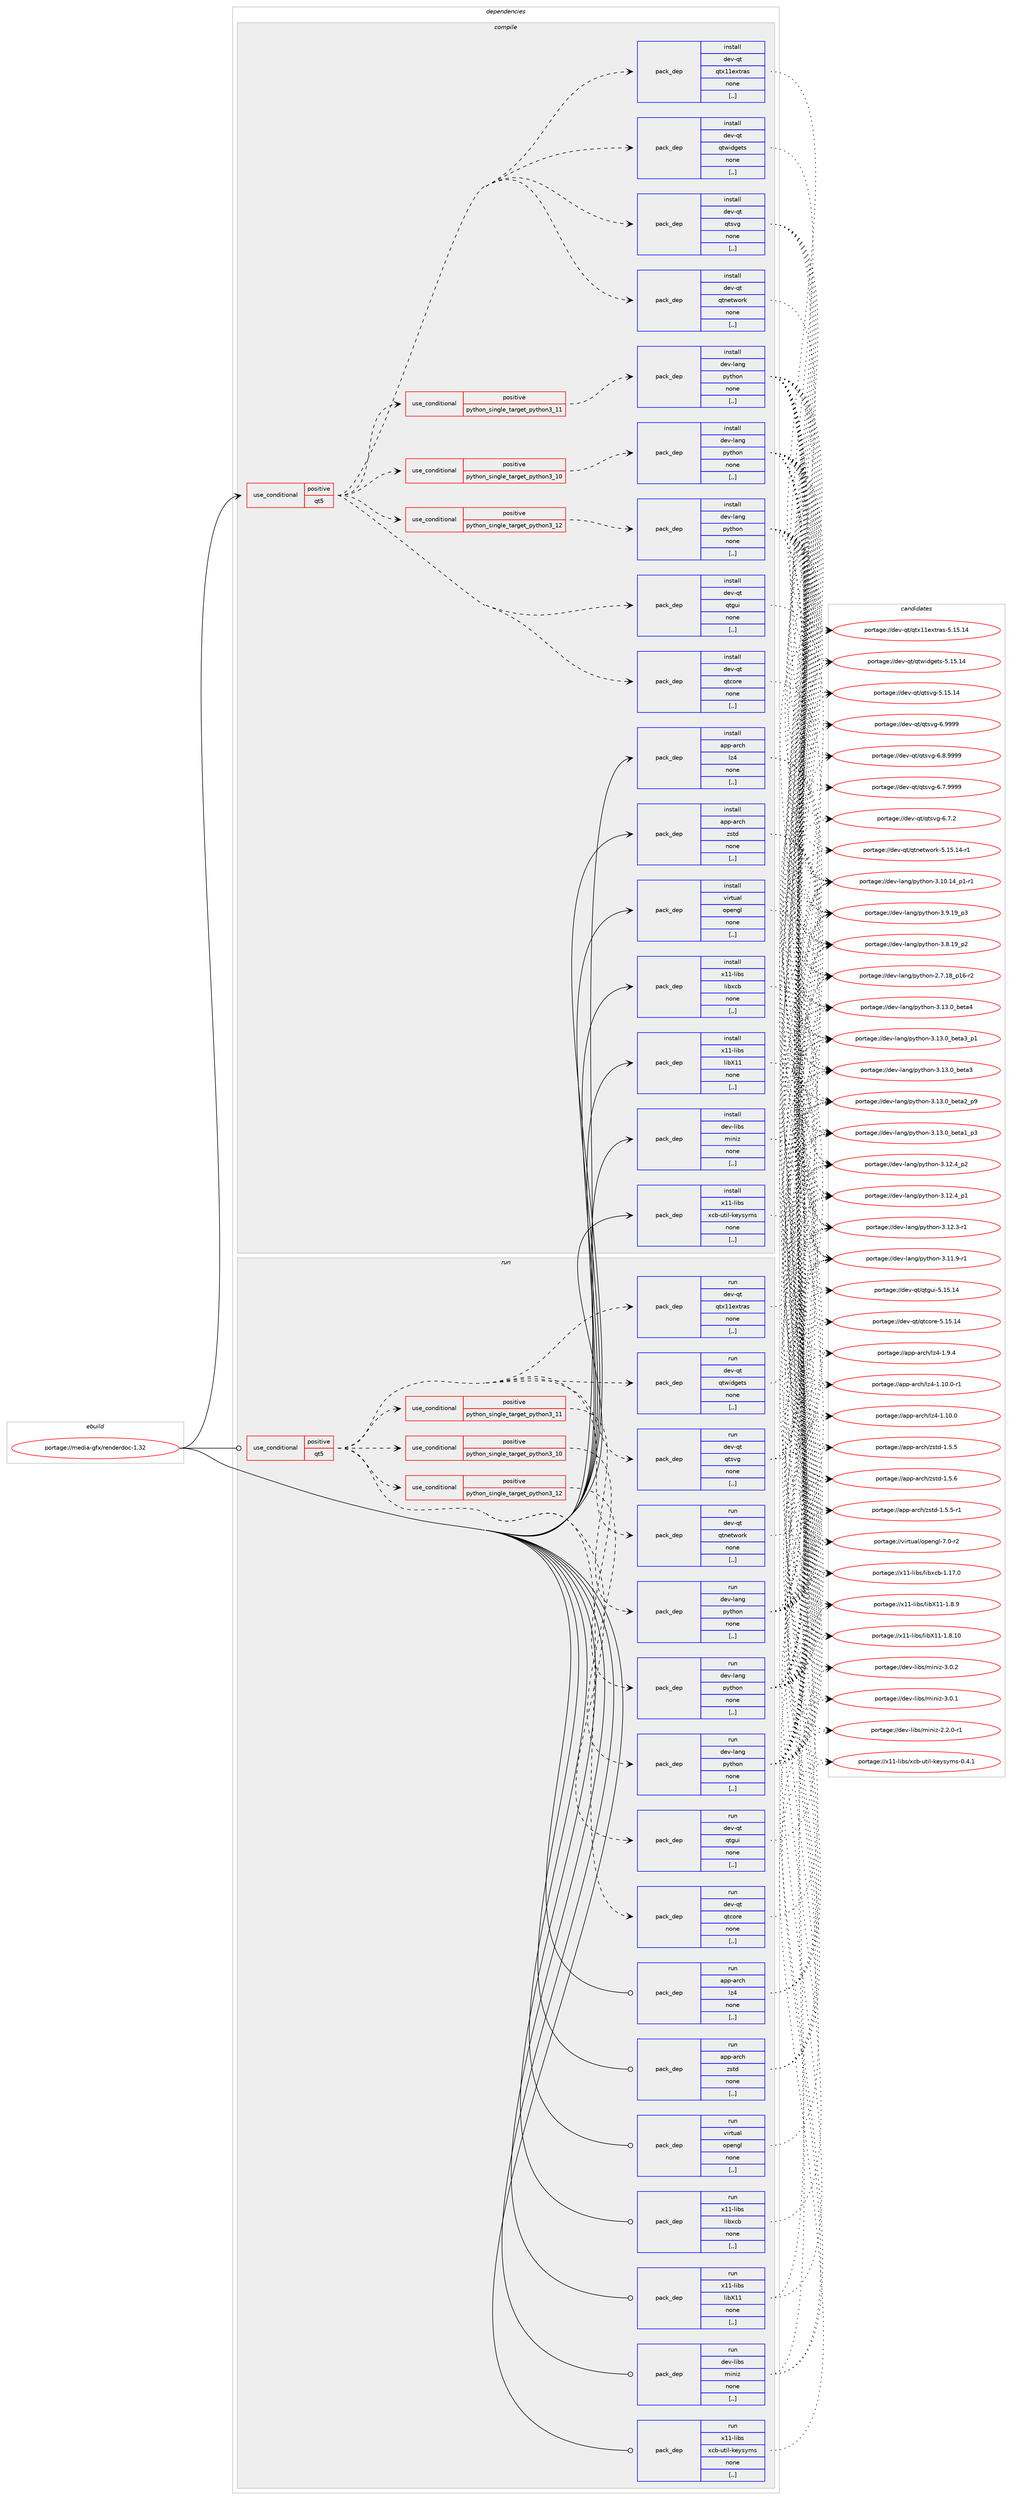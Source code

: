 digraph prolog {

# *************
# Graph options
# *************

newrank=true;
concentrate=true;
compound=true;
graph [rankdir=LR,fontname=Helvetica,fontsize=10,ranksep=1.5];#, ranksep=2.5, nodesep=0.2];
edge  [arrowhead=vee];
node  [fontname=Helvetica,fontsize=10];

# **********
# The ebuild
# **********

subgraph cluster_leftcol {
color=gray;
label=<<i>ebuild</i>>;
id [label="portage://media-gfx/renderdoc-1.32", color=red, width=4, href="../media-gfx/renderdoc-1.32.svg"];
}

# ****************
# The dependencies
# ****************

subgraph cluster_midcol {
color=gray;
label=<<i>dependencies</i>>;
subgraph cluster_compile {
fillcolor="#eeeeee";
style=filled;
label=<<i>compile</i>>;
subgraph cond73992 {
dependency293841 [label=<<TABLE BORDER="0" CELLBORDER="1" CELLSPACING="0" CELLPADDING="4"><TR><TD ROWSPAN="3" CELLPADDING="10">use_conditional</TD></TR><TR><TD>positive</TD></TR><TR><TD>qt5</TD></TR></TABLE>>, shape=none, color=red];
subgraph cond73993 {
dependency293842 [label=<<TABLE BORDER="0" CELLBORDER="1" CELLSPACING="0" CELLPADDING="4"><TR><TD ROWSPAN="3" CELLPADDING="10">use_conditional</TD></TR><TR><TD>positive</TD></TR><TR><TD>python_single_target_python3_10</TD></TR></TABLE>>, shape=none, color=red];
subgraph pack217500 {
dependency293843 [label=<<TABLE BORDER="0" CELLBORDER="1" CELLSPACING="0" CELLPADDING="4" WIDTH="220"><TR><TD ROWSPAN="6" CELLPADDING="30">pack_dep</TD></TR><TR><TD WIDTH="110">install</TD></TR><TR><TD>dev-lang</TD></TR><TR><TD>python</TD></TR><TR><TD>none</TD></TR><TR><TD>[,,]</TD></TR></TABLE>>, shape=none, color=blue];
}
dependency293842:e -> dependency293843:w [weight=20,style="dashed",arrowhead="vee"];
}
dependency293841:e -> dependency293842:w [weight=20,style="dashed",arrowhead="vee"];
subgraph cond73994 {
dependency293844 [label=<<TABLE BORDER="0" CELLBORDER="1" CELLSPACING="0" CELLPADDING="4"><TR><TD ROWSPAN="3" CELLPADDING="10">use_conditional</TD></TR><TR><TD>positive</TD></TR><TR><TD>python_single_target_python3_11</TD></TR></TABLE>>, shape=none, color=red];
subgraph pack217501 {
dependency293845 [label=<<TABLE BORDER="0" CELLBORDER="1" CELLSPACING="0" CELLPADDING="4" WIDTH="220"><TR><TD ROWSPAN="6" CELLPADDING="30">pack_dep</TD></TR><TR><TD WIDTH="110">install</TD></TR><TR><TD>dev-lang</TD></TR><TR><TD>python</TD></TR><TR><TD>none</TD></TR><TR><TD>[,,]</TD></TR></TABLE>>, shape=none, color=blue];
}
dependency293844:e -> dependency293845:w [weight=20,style="dashed",arrowhead="vee"];
}
dependency293841:e -> dependency293844:w [weight=20,style="dashed",arrowhead="vee"];
subgraph cond73995 {
dependency293846 [label=<<TABLE BORDER="0" CELLBORDER="1" CELLSPACING="0" CELLPADDING="4"><TR><TD ROWSPAN="3" CELLPADDING="10">use_conditional</TD></TR><TR><TD>positive</TD></TR><TR><TD>python_single_target_python3_12</TD></TR></TABLE>>, shape=none, color=red];
subgraph pack217502 {
dependency293847 [label=<<TABLE BORDER="0" CELLBORDER="1" CELLSPACING="0" CELLPADDING="4" WIDTH="220"><TR><TD ROWSPAN="6" CELLPADDING="30">pack_dep</TD></TR><TR><TD WIDTH="110">install</TD></TR><TR><TD>dev-lang</TD></TR><TR><TD>python</TD></TR><TR><TD>none</TD></TR><TR><TD>[,,]</TD></TR></TABLE>>, shape=none, color=blue];
}
dependency293846:e -> dependency293847:w [weight=20,style="dashed",arrowhead="vee"];
}
dependency293841:e -> dependency293846:w [weight=20,style="dashed",arrowhead="vee"];
subgraph pack217503 {
dependency293848 [label=<<TABLE BORDER="0" CELLBORDER="1" CELLSPACING="0" CELLPADDING="4" WIDTH="220"><TR><TD ROWSPAN="6" CELLPADDING="30">pack_dep</TD></TR><TR><TD WIDTH="110">install</TD></TR><TR><TD>dev-qt</TD></TR><TR><TD>qtcore</TD></TR><TR><TD>none</TD></TR><TR><TD>[,,]</TD></TR></TABLE>>, shape=none, color=blue];
}
dependency293841:e -> dependency293848:w [weight=20,style="dashed",arrowhead="vee"];
subgraph pack217504 {
dependency293849 [label=<<TABLE BORDER="0" CELLBORDER="1" CELLSPACING="0" CELLPADDING="4" WIDTH="220"><TR><TD ROWSPAN="6" CELLPADDING="30">pack_dep</TD></TR><TR><TD WIDTH="110">install</TD></TR><TR><TD>dev-qt</TD></TR><TR><TD>qtgui</TD></TR><TR><TD>none</TD></TR><TR><TD>[,,]</TD></TR></TABLE>>, shape=none, color=blue];
}
dependency293841:e -> dependency293849:w [weight=20,style="dashed",arrowhead="vee"];
subgraph pack217505 {
dependency293850 [label=<<TABLE BORDER="0" CELLBORDER="1" CELLSPACING="0" CELLPADDING="4" WIDTH="220"><TR><TD ROWSPAN="6" CELLPADDING="30">pack_dep</TD></TR><TR><TD WIDTH="110">install</TD></TR><TR><TD>dev-qt</TD></TR><TR><TD>qtnetwork</TD></TR><TR><TD>none</TD></TR><TR><TD>[,,]</TD></TR></TABLE>>, shape=none, color=blue];
}
dependency293841:e -> dependency293850:w [weight=20,style="dashed",arrowhead="vee"];
subgraph pack217506 {
dependency293851 [label=<<TABLE BORDER="0" CELLBORDER="1" CELLSPACING="0" CELLPADDING="4" WIDTH="220"><TR><TD ROWSPAN="6" CELLPADDING="30">pack_dep</TD></TR><TR><TD WIDTH="110">install</TD></TR><TR><TD>dev-qt</TD></TR><TR><TD>qtsvg</TD></TR><TR><TD>none</TD></TR><TR><TD>[,,]</TD></TR></TABLE>>, shape=none, color=blue];
}
dependency293841:e -> dependency293851:w [weight=20,style="dashed",arrowhead="vee"];
subgraph pack217507 {
dependency293852 [label=<<TABLE BORDER="0" CELLBORDER="1" CELLSPACING="0" CELLPADDING="4" WIDTH="220"><TR><TD ROWSPAN="6" CELLPADDING="30">pack_dep</TD></TR><TR><TD WIDTH="110">install</TD></TR><TR><TD>dev-qt</TD></TR><TR><TD>qtwidgets</TD></TR><TR><TD>none</TD></TR><TR><TD>[,,]</TD></TR></TABLE>>, shape=none, color=blue];
}
dependency293841:e -> dependency293852:w [weight=20,style="dashed",arrowhead="vee"];
subgraph pack217508 {
dependency293853 [label=<<TABLE BORDER="0" CELLBORDER="1" CELLSPACING="0" CELLPADDING="4" WIDTH="220"><TR><TD ROWSPAN="6" CELLPADDING="30">pack_dep</TD></TR><TR><TD WIDTH="110">install</TD></TR><TR><TD>dev-qt</TD></TR><TR><TD>qtx11extras</TD></TR><TR><TD>none</TD></TR><TR><TD>[,,]</TD></TR></TABLE>>, shape=none, color=blue];
}
dependency293841:e -> dependency293853:w [weight=20,style="dashed",arrowhead="vee"];
}
id:e -> dependency293841:w [weight=20,style="solid",arrowhead="vee"];
subgraph pack217509 {
dependency293854 [label=<<TABLE BORDER="0" CELLBORDER="1" CELLSPACING="0" CELLPADDING="4" WIDTH="220"><TR><TD ROWSPAN="6" CELLPADDING="30">pack_dep</TD></TR><TR><TD WIDTH="110">install</TD></TR><TR><TD>app-arch</TD></TR><TR><TD>lz4</TD></TR><TR><TD>none</TD></TR><TR><TD>[,,]</TD></TR></TABLE>>, shape=none, color=blue];
}
id:e -> dependency293854:w [weight=20,style="solid",arrowhead="vee"];
subgraph pack217510 {
dependency293855 [label=<<TABLE BORDER="0" CELLBORDER="1" CELLSPACING="0" CELLPADDING="4" WIDTH="220"><TR><TD ROWSPAN="6" CELLPADDING="30">pack_dep</TD></TR><TR><TD WIDTH="110">install</TD></TR><TR><TD>app-arch</TD></TR><TR><TD>zstd</TD></TR><TR><TD>none</TD></TR><TR><TD>[,,]</TD></TR></TABLE>>, shape=none, color=blue];
}
id:e -> dependency293855:w [weight=20,style="solid",arrowhead="vee"];
subgraph pack217511 {
dependency293856 [label=<<TABLE BORDER="0" CELLBORDER="1" CELLSPACING="0" CELLPADDING="4" WIDTH="220"><TR><TD ROWSPAN="6" CELLPADDING="30">pack_dep</TD></TR><TR><TD WIDTH="110">install</TD></TR><TR><TD>dev-libs</TD></TR><TR><TD>miniz</TD></TR><TR><TD>none</TD></TR><TR><TD>[,,]</TD></TR></TABLE>>, shape=none, color=blue];
}
id:e -> dependency293856:w [weight=20,style="solid",arrowhead="vee"];
subgraph pack217512 {
dependency293857 [label=<<TABLE BORDER="0" CELLBORDER="1" CELLSPACING="0" CELLPADDING="4" WIDTH="220"><TR><TD ROWSPAN="6" CELLPADDING="30">pack_dep</TD></TR><TR><TD WIDTH="110">install</TD></TR><TR><TD>virtual</TD></TR><TR><TD>opengl</TD></TR><TR><TD>none</TD></TR><TR><TD>[,,]</TD></TR></TABLE>>, shape=none, color=blue];
}
id:e -> dependency293857:w [weight=20,style="solid",arrowhead="vee"];
subgraph pack217513 {
dependency293858 [label=<<TABLE BORDER="0" CELLBORDER="1" CELLSPACING="0" CELLPADDING="4" WIDTH="220"><TR><TD ROWSPAN="6" CELLPADDING="30">pack_dep</TD></TR><TR><TD WIDTH="110">install</TD></TR><TR><TD>x11-libs</TD></TR><TR><TD>libX11</TD></TR><TR><TD>none</TD></TR><TR><TD>[,,]</TD></TR></TABLE>>, shape=none, color=blue];
}
id:e -> dependency293858:w [weight=20,style="solid",arrowhead="vee"];
subgraph pack217514 {
dependency293859 [label=<<TABLE BORDER="0" CELLBORDER="1" CELLSPACING="0" CELLPADDING="4" WIDTH="220"><TR><TD ROWSPAN="6" CELLPADDING="30">pack_dep</TD></TR><TR><TD WIDTH="110">install</TD></TR><TR><TD>x11-libs</TD></TR><TR><TD>libxcb</TD></TR><TR><TD>none</TD></TR><TR><TD>[,,]</TD></TR></TABLE>>, shape=none, color=blue];
}
id:e -> dependency293859:w [weight=20,style="solid",arrowhead="vee"];
subgraph pack217515 {
dependency293860 [label=<<TABLE BORDER="0" CELLBORDER="1" CELLSPACING="0" CELLPADDING="4" WIDTH="220"><TR><TD ROWSPAN="6" CELLPADDING="30">pack_dep</TD></TR><TR><TD WIDTH="110">install</TD></TR><TR><TD>x11-libs</TD></TR><TR><TD>xcb-util-keysyms</TD></TR><TR><TD>none</TD></TR><TR><TD>[,,]</TD></TR></TABLE>>, shape=none, color=blue];
}
id:e -> dependency293860:w [weight=20,style="solid",arrowhead="vee"];
}
subgraph cluster_compileandrun {
fillcolor="#eeeeee";
style=filled;
label=<<i>compile and run</i>>;
}
subgraph cluster_run {
fillcolor="#eeeeee";
style=filled;
label=<<i>run</i>>;
subgraph cond73996 {
dependency293861 [label=<<TABLE BORDER="0" CELLBORDER="1" CELLSPACING="0" CELLPADDING="4"><TR><TD ROWSPAN="3" CELLPADDING="10">use_conditional</TD></TR><TR><TD>positive</TD></TR><TR><TD>qt5</TD></TR></TABLE>>, shape=none, color=red];
subgraph cond73997 {
dependency293862 [label=<<TABLE BORDER="0" CELLBORDER="1" CELLSPACING="0" CELLPADDING="4"><TR><TD ROWSPAN="3" CELLPADDING="10">use_conditional</TD></TR><TR><TD>positive</TD></TR><TR><TD>python_single_target_python3_10</TD></TR></TABLE>>, shape=none, color=red];
subgraph pack217516 {
dependency293863 [label=<<TABLE BORDER="0" CELLBORDER="1" CELLSPACING="0" CELLPADDING="4" WIDTH="220"><TR><TD ROWSPAN="6" CELLPADDING="30">pack_dep</TD></TR><TR><TD WIDTH="110">run</TD></TR><TR><TD>dev-lang</TD></TR><TR><TD>python</TD></TR><TR><TD>none</TD></TR><TR><TD>[,,]</TD></TR></TABLE>>, shape=none, color=blue];
}
dependency293862:e -> dependency293863:w [weight=20,style="dashed",arrowhead="vee"];
}
dependency293861:e -> dependency293862:w [weight=20,style="dashed",arrowhead="vee"];
subgraph cond73998 {
dependency293864 [label=<<TABLE BORDER="0" CELLBORDER="1" CELLSPACING="0" CELLPADDING="4"><TR><TD ROWSPAN="3" CELLPADDING="10">use_conditional</TD></TR><TR><TD>positive</TD></TR><TR><TD>python_single_target_python3_11</TD></TR></TABLE>>, shape=none, color=red];
subgraph pack217517 {
dependency293865 [label=<<TABLE BORDER="0" CELLBORDER="1" CELLSPACING="0" CELLPADDING="4" WIDTH="220"><TR><TD ROWSPAN="6" CELLPADDING="30">pack_dep</TD></TR><TR><TD WIDTH="110">run</TD></TR><TR><TD>dev-lang</TD></TR><TR><TD>python</TD></TR><TR><TD>none</TD></TR><TR><TD>[,,]</TD></TR></TABLE>>, shape=none, color=blue];
}
dependency293864:e -> dependency293865:w [weight=20,style="dashed",arrowhead="vee"];
}
dependency293861:e -> dependency293864:w [weight=20,style="dashed",arrowhead="vee"];
subgraph cond73999 {
dependency293866 [label=<<TABLE BORDER="0" CELLBORDER="1" CELLSPACING="0" CELLPADDING="4"><TR><TD ROWSPAN="3" CELLPADDING="10">use_conditional</TD></TR><TR><TD>positive</TD></TR><TR><TD>python_single_target_python3_12</TD></TR></TABLE>>, shape=none, color=red];
subgraph pack217518 {
dependency293867 [label=<<TABLE BORDER="0" CELLBORDER="1" CELLSPACING="0" CELLPADDING="4" WIDTH="220"><TR><TD ROWSPAN="6" CELLPADDING="30">pack_dep</TD></TR><TR><TD WIDTH="110">run</TD></TR><TR><TD>dev-lang</TD></TR><TR><TD>python</TD></TR><TR><TD>none</TD></TR><TR><TD>[,,]</TD></TR></TABLE>>, shape=none, color=blue];
}
dependency293866:e -> dependency293867:w [weight=20,style="dashed",arrowhead="vee"];
}
dependency293861:e -> dependency293866:w [weight=20,style="dashed",arrowhead="vee"];
subgraph pack217519 {
dependency293868 [label=<<TABLE BORDER="0" CELLBORDER="1" CELLSPACING="0" CELLPADDING="4" WIDTH="220"><TR><TD ROWSPAN="6" CELLPADDING="30">pack_dep</TD></TR><TR><TD WIDTH="110">run</TD></TR><TR><TD>dev-qt</TD></TR><TR><TD>qtcore</TD></TR><TR><TD>none</TD></TR><TR><TD>[,,]</TD></TR></TABLE>>, shape=none, color=blue];
}
dependency293861:e -> dependency293868:w [weight=20,style="dashed",arrowhead="vee"];
subgraph pack217520 {
dependency293869 [label=<<TABLE BORDER="0" CELLBORDER="1" CELLSPACING="0" CELLPADDING="4" WIDTH="220"><TR><TD ROWSPAN="6" CELLPADDING="30">pack_dep</TD></TR><TR><TD WIDTH="110">run</TD></TR><TR><TD>dev-qt</TD></TR><TR><TD>qtgui</TD></TR><TR><TD>none</TD></TR><TR><TD>[,,]</TD></TR></TABLE>>, shape=none, color=blue];
}
dependency293861:e -> dependency293869:w [weight=20,style="dashed",arrowhead="vee"];
subgraph pack217521 {
dependency293870 [label=<<TABLE BORDER="0" CELLBORDER="1" CELLSPACING="0" CELLPADDING="4" WIDTH="220"><TR><TD ROWSPAN="6" CELLPADDING="30">pack_dep</TD></TR><TR><TD WIDTH="110">run</TD></TR><TR><TD>dev-qt</TD></TR><TR><TD>qtnetwork</TD></TR><TR><TD>none</TD></TR><TR><TD>[,,]</TD></TR></TABLE>>, shape=none, color=blue];
}
dependency293861:e -> dependency293870:w [weight=20,style="dashed",arrowhead="vee"];
subgraph pack217522 {
dependency293871 [label=<<TABLE BORDER="0" CELLBORDER="1" CELLSPACING="0" CELLPADDING="4" WIDTH="220"><TR><TD ROWSPAN="6" CELLPADDING="30">pack_dep</TD></TR><TR><TD WIDTH="110">run</TD></TR><TR><TD>dev-qt</TD></TR><TR><TD>qtsvg</TD></TR><TR><TD>none</TD></TR><TR><TD>[,,]</TD></TR></TABLE>>, shape=none, color=blue];
}
dependency293861:e -> dependency293871:w [weight=20,style="dashed",arrowhead="vee"];
subgraph pack217523 {
dependency293872 [label=<<TABLE BORDER="0" CELLBORDER="1" CELLSPACING="0" CELLPADDING="4" WIDTH="220"><TR><TD ROWSPAN="6" CELLPADDING="30">pack_dep</TD></TR><TR><TD WIDTH="110">run</TD></TR><TR><TD>dev-qt</TD></TR><TR><TD>qtwidgets</TD></TR><TR><TD>none</TD></TR><TR><TD>[,,]</TD></TR></TABLE>>, shape=none, color=blue];
}
dependency293861:e -> dependency293872:w [weight=20,style="dashed",arrowhead="vee"];
subgraph pack217524 {
dependency293873 [label=<<TABLE BORDER="0" CELLBORDER="1" CELLSPACING="0" CELLPADDING="4" WIDTH="220"><TR><TD ROWSPAN="6" CELLPADDING="30">pack_dep</TD></TR><TR><TD WIDTH="110">run</TD></TR><TR><TD>dev-qt</TD></TR><TR><TD>qtx11extras</TD></TR><TR><TD>none</TD></TR><TR><TD>[,,]</TD></TR></TABLE>>, shape=none, color=blue];
}
dependency293861:e -> dependency293873:w [weight=20,style="dashed",arrowhead="vee"];
}
id:e -> dependency293861:w [weight=20,style="solid",arrowhead="odot"];
subgraph pack217525 {
dependency293874 [label=<<TABLE BORDER="0" CELLBORDER="1" CELLSPACING="0" CELLPADDING="4" WIDTH="220"><TR><TD ROWSPAN="6" CELLPADDING="30">pack_dep</TD></TR><TR><TD WIDTH="110">run</TD></TR><TR><TD>app-arch</TD></TR><TR><TD>lz4</TD></TR><TR><TD>none</TD></TR><TR><TD>[,,]</TD></TR></TABLE>>, shape=none, color=blue];
}
id:e -> dependency293874:w [weight=20,style="solid",arrowhead="odot"];
subgraph pack217526 {
dependency293875 [label=<<TABLE BORDER="0" CELLBORDER="1" CELLSPACING="0" CELLPADDING="4" WIDTH="220"><TR><TD ROWSPAN="6" CELLPADDING="30">pack_dep</TD></TR><TR><TD WIDTH="110">run</TD></TR><TR><TD>app-arch</TD></TR><TR><TD>zstd</TD></TR><TR><TD>none</TD></TR><TR><TD>[,,]</TD></TR></TABLE>>, shape=none, color=blue];
}
id:e -> dependency293875:w [weight=20,style="solid",arrowhead="odot"];
subgraph pack217527 {
dependency293876 [label=<<TABLE BORDER="0" CELLBORDER="1" CELLSPACING="0" CELLPADDING="4" WIDTH="220"><TR><TD ROWSPAN="6" CELLPADDING="30">pack_dep</TD></TR><TR><TD WIDTH="110">run</TD></TR><TR><TD>dev-libs</TD></TR><TR><TD>miniz</TD></TR><TR><TD>none</TD></TR><TR><TD>[,,]</TD></TR></TABLE>>, shape=none, color=blue];
}
id:e -> dependency293876:w [weight=20,style="solid",arrowhead="odot"];
subgraph pack217528 {
dependency293877 [label=<<TABLE BORDER="0" CELLBORDER="1" CELLSPACING="0" CELLPADDING="4" WIDTH="220"><TR><TD ROWSPAN="6" CELLPADDING="30">pack_dep</TD></TR><TR><TD WIDTH="110">run</TD></TR><TR><TD>virtual</TD></TR><TR><TD>opengl</TD></TR><TR><TD>none</TD></TR><TR><TD>[,,]</TD></TR></TABLE>>, shape=none, color=blue];
}
id:e -> dependency293877:w [weight=20,style="solid",arrowhead="odot"];
subgraph pack217529 {
dependency293878 [label=<<TABLE BORDER="0" CELLBORDER="1" CELLSPACING="0" CELLPADDING="4" WIDTH="220"><TR><TD ROWSPAN="6" CELLPADDING="30">pack_dep</TD></TR><TR><TD WIDTH="110">run</TD></TR><TR><TD>x11-libs</TD></TR><TR><TD>libX11</TD></TR><TR><TD>none</TD></TR><TR><TD>[,,]</TD></TR></TABLE>>, shape=none, color=blue];
}
id:e -> dependency293878:w [weight=20,style="solid",arrowhead="odot"];
subgraph pack217530 {
dependency293879 [label=<<TABLE BORDER="0" CELLBORDER="1" CELLSPACING="0" CELLPADDING="4" WIDTH="220"><TR><TD ROWSPAN="6" CELLPADDING="30">pack_dep</TD></TR><TR><TD WIDTH="110">run</TD></TR><TR><TD>x11-libs</TD></TR><TR><TD>libxcb</TD></TR><TR><TD>none</TD></TR><TR><TD>[,,]</TD></TR></TABLE>>, shape=none, color=blue];
}
id:e -> dependency293879:w [weight=20,style="solid",arrowhead="odot"];
subgraph pack217531 {
dependency293880 [label=<<TABLE BORDER="0" CELLBORDER="1" CELLSPACING="0" CELLPADDING="4" WIDTH="220"><TR><TD ROWSPAN="6" CELLPADDING="30">pack_dep</TD></TR><TR><TD WIDTH="110">run</TD></TR><TR><TD>x11-libs</TD></TR><TR><TD>xcb-util-keysyms</TD></TR><TR><TD>none</TD></TR><TR><TD>[,,]</TD></TR></TABLE>>, shape=none, color=blue];
}
id:e -> dependency293880:w [weight=20,style="solid",arrowhead="odot"];
}
}

# **************
# The candidates
# **************

subgraph cluster_choices {
rank=same;
color=gray;
label=<<i>candidates</i>>;

subgraph choice217500 {
color=black;
nodesep=1;
choice1001011184510897110103471121211161041111104551464951464895981011169752 [label="portage://dev-lang/python-3.13.0_beta4", color=red, width=4,href="../dev-lang/python-3.13.0_beta4.svg"];
choice10010111845108971101034711212111610411111045514649514648959810111697519511249 [label="portage://dev-lang/python-3.13.0_beta3_p1", color=red, width=4,href="../dev-lang/python-3.13.0_beta3_p1.svg"];
choice1001011184510897110103471121211161041111104551464951464895981011169751 [label="portage://dev-lang/python-3.13.0_beta3", color=red, width=4,href="../dev-lang/python-3.13.0_beta3.svg"];
choice10010111845108971101034711212111610411111045514649514648959810111697509511257 [label="portage://dev-lang/python-3.13.0_beta2_p9", color=red, width=4,href="../dev-lang/python-3.13.0_beta2_p9.svg"];
choice10010111845108971101034711212111610411111045514649514648959810111697499511251 [label="portage://dev-lang/python-3.13.0_beta1_p3", color=red, width=4,href="../dev-lang/python-3.13.0_beta1_p3.svg"];
choice100101118451089711010347112121116104111110455146495046529511250 [label="portage://dev-lang/python-3.12.4_p2", color=red, width=4,href="../dev-lang/python-3.12.4_p2.svg"];
choice100101118451089711010347112121116104111110455146495046529511249 [label="portage://dev-lang/python-3.12.4_p1", color=red, width=4,href="../dev-lang/python-3.12.4_p1.svg"];
choice100101118451089711010347112121116104111110455146495046514511449 [label="portage://dev-lang/python-3.12.3-r1", color=red, width=4,href="../dev-lang/python-3.12.3-r1.svg"];
choice100101118451089711010347112121116104111110455146494946574511449 [label="portage://dev-lang/python-3.11.9-r1", color=red, width=4,href="../dev-lang/python-3.11.9-r1.svg"];
choice100101118451089711010347112121116104111110455146494846495295112494511449 [label="portage://dev-lang/python-3.10.14_p1-r1", color=red, width=4,href="../dev-lang/python-3.10.14_p1-r1.svg"];
choice100101118451089711010347112121116104111110455146574649579511251 [label="portage://dev-lang/python-3.9.19_p3", color=red, width=4,href="../dev-lang/python-3.9.19_p3.svg"];
choice100101118451089711010347112121116104111110455146564649579511250 [label="portage://dev-lang/python-3.8.19_p2", color=red, width=4,href="../dev-lang/python-3.8.19_p2.svg"];
choice100101118451089711010347112121116104111110455046554649569511249544511450 [label="portage://dev-lang/python-2.7.18_p16-r2", color=red, width=4,href="../dev-lang/python-2.7.18_p16-r2.svg"];
dependency293843:e -> choice1001011184510897110103471121211161041111104551464951464895981011169752:w [style=dotted,weight="100"];
dependency293843:e -> choice10010111845108971101034711212111610411111045514649514648959810111697519511249:w [style=dotted,weight="100"];
dependency293843:e -> choice1001011184510897110103471121211161041111104551464951464895981011169751:w [style=dotted,weight="100"];
dependency293843:e -> choice10010111845108971101034711212111610411111045514649514648959810111697509511257:w [style=dotted,weight="100"];
dependency293843:e -> choice10010111845108971101034711212111610411111045514649514648959810111697499511251:w [style=dotted,weight="100"];
dependency293843:e -> choice100101118451089711010347112121116104111110455146495046529511250:w [style=dotted,weight="100"];
dependency293843:e -> choice100101118451089711010347112121116104111110455146495046529511249:w [style=dotted,weight="100"];
dependency293843:e -> choice100101118451089711010347112121116104111110455146495046514511449:w [style=dotted,weight="100"];
dependency293843:e -> choice100101118451089711010347112121116104111110455146494946574511449:w [style=dotted,weight="100"];
dependency293843:e -> choice100101118451089711010347112121116104111110455146494846495295112494511449:w [style=dotted,weight="100"];
dependency293843:e -> choice100101118451089711010347112121116104111110455146574649579511251:w [style=dotted,weight="100"];
dependency293843:e -> choice100101118451089711010347112121116104111110455146564649579511250:w [style=dotted,weight="100"];
dependency293843:e -> choice100101118451089711010347112121116104111110455046554649569511249544511450:w [style=dotted,weight="100"];
}
subgraph choice217501 {
color=black;
nodesep=1;
choice1001011184510897110103471121211161041111104551464951464895981011169752 [label="portage://dev-lang/python-3.13.0_beta4", color=red, width=4,href="../dev-lang/python-3.13.0_beta4.svg"];
choice10010111845108971101034711212111610411111045514649514648959810111697519511249 [label="portage://dev-lang/python-3.13.0_beta3_p1", color=red, width=4,href="../dev-lang/python-3.13.0_beta3_p1.svg"];
choice1001011184510897110103471121211161041111104551464951464895981011169751 [label="portage://dev-lang/python-3.13.0_beta3", color=red, width=4,href="../dev-lang/python-3.13.0_beta3.svg"];
choice10010111845108971101034711212111610411111045514649514648959810111697509511257 [label="portage://dev-lang/python-3.13.0_beta2_p9", color=red, width=4,href="../dev-lang/python-3.13.0_beta2_p9.svg"];
choice10010111845108971101034711212111610411111045514649514648959810111697499511251 [label="portage://dev-lang/python-3.13.0_beta1_p3", color=red, width=4,href="../dev-lang/python-3.13.0_beta1_p3.svg"];
choice100101118451089711010347112121116104111110455146495046529511250 [label="portage://dev-lang/python-3.12.4_p2", color=red, width=4,href="../dev-lang/python-3.12.4_p2.svg"];
choice100101118451089711010347112121116104111110455146495046529511249 [label="portage://dev-lang/python-3.12.4_p1", color=red, width=4,href="../dev-lang/python-3.12.4_p1.svg"];
choice100101118451089711010347112121116104111110455146495046514511449 [label="portage://dev-lang/python-3.12.3-r1", color=red, width=4,href="../dev-lang/python-3.12.3-r1.svg"];
choice100101118451089711010347112121116104111110455146494946574511449 [label="portage://dev-lang/python-3.11.9-r1", color=red, width=4,href="../dev-lang/python-3.11.9-r1.svg"];
choice100101118451089711010347112121116104111110455146494846495295112494511449 [label="portage://dev-lang/python-3.10.14_p1-r1", color=red, width=4,href="../dev-lang/python-3.10.14_p1-r1.svg"];
choice100101118451089711010347112121116104111110455146574649579511251 [label="portage://dev-lang/python-3.9.19_p3", color=red, width=4,href="../dev-lang/python-3.9.19_p3.svg"];
choice100101118451089711010347112121116104111110455146564649579511250 [label="portage://dev-lang/python-3.8.19_p2", color=red, width=4,href="../dev-lang/python-3.8.19_p2.svg"];
choice100101118451089711010347112121116104111110455046554649569511249544511450 [label="portage://dev-lang/python-2.7.18_p16-r2", color=red, width=4,href="../dev-lang/python-2.7.18_p16-r2.svg"];
dependency293845:e -> choice1001011184510897110103471121211161041111104551464951464895981011169752:w [style=dotted,weight="100"];
dependency293845:e -> choice10010111845108971101034711212111610411111045514649514648959810111697519511249:w [style=dotted,weight="100"];
dependency293845:e -> choice1001011184510897110103471121211161041111104551464951464895981011169751:w [style=dotted,weight="100"];
dependency293845:e -> choice10010111845108971101034711212111610411111045514649514648959810111697509511257:w [style=dotted,weight="100"];
dependency293845:e -> choice10010111845108971101034711212111610411111045514649514648959810111697499511251:w [style=dotted,weight="100"];
dependency293845:e -> choice100101118451089711010347112121116104111110455146495046529511250:w [style=dotted,weight="100"];
dependency293845:e -> choice100101118451089711010347112121116104111110455146495046529511249:w [style=dotted,weight="100"];
dependency293845:e -> choice100101118451089711010347112121116104111110455146495046514511449:w [style=dotted,weight="100"];
dependency293845:e -> choice100101118451089711010347112121116104111110455146494946574511449:w [style=dotted,weight="100"];
dependency293845:e -> choice100101118451089711010347112121116104111110455146494846495295112494511449:w [style=dotted,weight="100"];
dependency293845:e -> choice100101118451089711010347112121116104111110455146574649579511251:w [style=dotted,weight="100"];
dependency293845:e -> choice100101118451089711010347112121116104111110455146564649579511250:w [style=dotted,weight="100"];
dependency293845:e -> choice100101118451089711010347112121116104111110455046554649569511249544511450:w [style=dotted,weight="100"];
}
subgraph choice217502 {
color=black;
nodesep=1;
choice1001011184510897110103471121211161041111104551464951464895981011169752 [label="portage://dev-lang/python-3.13.0_beta4", color=red, width=4,href="../dev-lang/python-3.13.0_beta4.svg"];
choice10010111845108971101034711212111610411111045514649514648959810111697519511249 [label="portage://dev-lang/python-3.13.0_beta3_p1", color=red, width=4,href="../dev-lang/python-3.13.0_beta3_p1.svg"];
choice1001011184510897110103471121211161041111104551464951464895981011169751 [label="portage://dev-lang/python-3.13.0_beta3", color=red, width=4,href="../dev-lang/python-3.13.0_beta3.svg"];
choice10010111845108971101034711212111610411111045514649514648959810111697509511257 [label="portage://dev-lang/python-3.13.0_beta2_p9", color=red, width=4,href="../dev-lang/python-3.13.0_beta2_p9.svg"];
choice10010111845108971101034711212111610411111045514649514648959810111697499511251 [label="portage://dev-lang/python-3.13.0_beta1_p3", color=red, width=4,href="../dev-lang/python-3.13.0_beta1_p3.svg"];
choice100101118451089711010347112121116104111110455146495046529511250 [label="portage://dev-lang/python-3.12.4_p2", color=red, width=4,href="../dev-lang/python-3.12.4_p2.svg"];
choice100101118451089711010347112121116104111110455146495046529511249 [label="portage://dev-lang/python-3.12.4_p1", color=red, width=4,href="../dev-lang/python-3.12.4_p1.svg"];
choice100101118451089711010347112121116104111110455146495046514511449 [label="portage://dev-lang/python-3.12.3-r1", color=red, width=4,href="../dev-lang/python-3.12.3-r1.svg"];
choice100101118451089711010347112121116104111110455146494946574511449 [label="portage://dev-lang/python-3.11.9-r1", color=red, width=4,href="../dev-lang/python-3.11.9-r1.svg"];
choice100101118451089711010347112121116104111110455146494846495295112494511449 [label="portage://dev-lang/python-3.10.14_p1-r1", color=red, width=4,href="../dev-lang/python-3.10.14_p1-r1.svg"];
choice100101118451089711010347112121116104111110455146574649579511251 [label="portage://dev-lang/python-3.9.19_p3", color=red, width=4,href="../dev-lang/python-3.9.19_p3.svg"];
choice100101118451089711010347112121116104111110455146564649579511250 [label="portage://dev-lang/python-3.8.19_p2", color=red, width=4,href="../dev-lang/python-3.8.19_p2.svg"];
choice100101118451089711010347112121116104111110455046554649569511249544511450 [label="portage://dev-lang/python-2.7.18_p16-r2", color=red, width=4,href="../dev-lang/python-2.7.18_p16-r2.svg"];
dependency293847:e -> choice1001011184510897110103471121211161041111104551464951464895981011169752:w [style=dotted,weight="100"];
dependency293847:e -> choice10010111845108971101034711212111610411111045514649514648959810111697519511249:w [style=dotted,weight="100"];
dependency293847:e -> choice1001011184510897110103471121211161041111104551464951464895981011169751:w [style=dotted,weight="100"];
dependency293847:e -> choice10010111845108971101034711212111610411111045514649514648959810111697509511257:w [style=dotted,weight="100"];
dependency293847:e -> choice10010111845108971101034711212111610411111045514649514648959810111697499511251:w [style=dotted,weight="100"];
dependency293847:e -> choice100101118451089711010347112121116104111110455146495046529511250:w [style=dotted,weight="100"];
dependency293847:e -> choice100101118451089711010347112121116104111110455146495046529511249:w [style=dotted,weight="100"];
dependency293847:e -> choice100101118451089711010347112121116104111110455146495046514511449:w [style=dotted,weight="100"];
dependency293847:e -> choice100101118451089711010347112121116104111110455146494946574511449:w [style=dotted,weight="100"];
dependency293847:e -> choice100101118451089711010347112121116104111110455146494846495295112494511449:w [style=dotted,weight="100"];
dependency293847:e -> choice100101118451089711010347112121116104111110455146574649579511251:w [style=dotted,weight="100"];
dependency293847:e -> choice100101118451089711010347112121116104111110455146564649579511250:w [style=dotted,weight="100"];
dependency293847:e -> choice100101118451089711010347112121116104111110455046554649569511249544511450:w [style=dotted,weight="100"];
}
subgraph choice217503 {
color=black;
nodesep=1;
choice1001011184511311647113116991111141014553464953464952 [label="portage://dev-qt/qtcore-5.15.14", color=red, width=4,href="../dev-qt/qtcore-5.15.14.svg"];
dependency293848:e -> choice1001011184511311647113116991111141014553464953464952:w [style=dotted,weight="100"];
}
subgraph choice217504 {
color=black;
nodesep=1;
choice10010111845113116471131161031171054553464953464952 [label="portage://dev-qt/qtgui-5.15.14", color=red, width=4,href="../dev-qt/qtgui-5.15.14.svg"];
dependency293849:e -> choice10010111845113116471131161031171054553464953464952:w [style=dotted,weight="100"];
}
subgraph choice217505 {
color=black;
nodesep=1;
choice100101118451131164711311611010111611911111410745534649534649524511449 [label="portage://dev-qt/qtnetwork-5.15.14-r1", color=red, width=4,href="../dev-qt/qtnetwork-5.15.14-r1.svg"];
dependency293850:e -> choice100101118451131164711311611010111611911111410745534649534649524511449:w [style=dotted,weight="100"];
}
subgraph choice217506 {
color=black;
nodesep=1;
choice100101118451131164711311611511810345544657575757 [label="portage://dev-qt/qtsvg-6.9999", color=red, width=4,href="../dev-qt/qtsvg-6.9999.svg"];
choice1001011184511311647113116115118103455446564657575757 [label="portage://dev-qt/qtsvg-6.8.9999", color=red, width=4,href="../dev-qt/qtsvg-6.8.9999.svg"];
choice1001011184511311647113116115118103455446554657575757 [label="portage://dev-qt/qtsvg-6.7.9999", color=red, width=4,href="../dev-qt/qtsvg-6.7.9999.svg"];
choice1001011184511311647113116115118103455446554650 [label="portage://dev-qt/qtsvg-6.7.2", color=red, width=4,href="../dev-qt/qtsvg-6.7.2.svg"];
choice10010111845113116471131161151181034553464953464952 [label="portage://dev-qt/qtsvg-5.15.14", color=red, width=4,href="../dev-qt/qtsvg-5.15.14.svg"];
dependency293851:e -> choice100101118451131164711311611511810345544657575757:w [style=dotted,weight="100"];
dependency293851:e -> choice1001011184511311647113116115118103455446564657575757:w [style=dotted,weight="100"];
dependency293851:e -> choice1001011184511311647113116115118103455446554657575757:w [style=dotted,weight="100"];
dependency293851:e -> choice1001011184511311647113116115118103455446554650:w [style=dotted,weight="100"];
dependency293851:e -> choice10010111845113116471131161151181034553464953464952:w [style=dotted,weight="100"];
}
subgraph choice217507 {
color=black;
nodesep=1;
choice10010111845113116471131161191051001031011161154553464953464952 [label="portage://dev-qt/qtwidgets-5.15.14", color=red, width=4,href="../dev-qt/qtwidgets-5.15.14.svg"];
dependency293852:e -> choice10010111845113116471131161191051001031011161154553464953464952:w [style=dotted,weight="100"];
}
subgraph choice217508 {
color=black;
nodesep=1;
choice10010111845113116471131161204949101120116114971154553464953464952 [label="portage://dev-qt/qtx11extras-5.15.14", color=red, width=4,href="../dev-qt/qtx11extras-5.15.14.svg"];
dependency293853:e -> choice10010111845113116471131161204949101120116114971154553464953464952:w [style=dotted,weight="100"];
}
subgraph choice217509 {
color=black;
nodesep=1;
choice971121124597114991044710812252454946494846484511449 [label="portage://app-arch/lz4-1.10.0-r1", color=red, width=4,href="../app-arch/lz4-1.10.0-r1.svg"];
choice97112112459711499104471081225245494649484648 [label="portage://app-arch/lz4-1.10.0", color=red, width=4,href="../app-arch/lz4-1.10.0.svg"];
choice971121124597114991044710812252454946574652 [label="portage://app-arch/lz4-1.9.4", color=red, width=4,href="../app-arch/lz4-1.9.4.svg"];
dependency293854:e -> choice971121124597114991044710812252454946494846484511449:w [style=dotted,weight="100"];
dependency293854:e -> choice97112112459711499104471081225245494649484648:w [style=dotted,weight="100"];
dependency293854:e -> choice971121124597114991044710812252454946574652:w [style=dotted,weight="100"];
}
subgraph choice217510 {
color=black;
nodesep=1;
choice9711211245971149910447122115116100454946534654 [label="portage://app-arch/zstd-1.5.6", color=red, width=4,href="../app-arch/zstd-1.5.6.svg"];
choice97112112459711499104471221151161004549465346534511449 [label="portage://app-arch/zstd-1.5.5-r1", color=red, width=4,href="../app-arch/zstd-1.5.5-r1.svg"];
choice9711211245971149910447122115116100454946534653 [label="portage://app-arch/zstd-1.5.5", color=red, width=4,href="../app-arch/zstd-1.5.5.svg"];
dependency293855:e -> choice9711211245971149910447122115116100454946534654:w [style=dotted,weight="100"];
dependency293855:e -> choice97112112459711499104471221151161004549465346534511449:w [style=dotted,weight="100"];
dependency293855:e -> choice9711211245971149910447122115116100454946534653:w [style=dotted,weight="100"];
}
subgraph choice217511 {
color=black;
nodesep=1;
choice100101118451081059811547109105110105122455146484650 [label="portage://dev-libs/miniz-3.0.2", color=red, width=4,href="../dev-libs/miniz-3.0.2.svg"];
choice100101118451081059811547109105110105122455146484649 [label="portage://dev-libs/miniz-3.0.1", color=red, width=4,href="../dev-libs/miniz-3.0.1.svg"];
choice1001011184510810598115471091051101051224550465046484511449 [label="portage://dev-libs/miniz-2.2.0-r1", color=red, width=4,href="../dev-libs/miniz-2.2.0-r1.svg"];
dependency293856:e -> choice100101118451081059811547109105110105122455146484650:w [style=dotted,weight="100"];
dependency293856:e -> choice100101118451081059811547109105110105122455146484649:w [style=dotted,weight="100"];
dependency293856:e -> choice1001011184510810598115471091051101051224550465046484511449:w [style=dotted,weight="100"];
}
subgraph choice217512 {
color=black;
nodesep=1;
choice1181051141161179710847111112101110103108455546484511450 [label="portage://virtual/opengl-7.0-r2", color=red, width=4,href="../virtual/opengl-7.0-r2.svg"];
dependency293857:e -> choice1181051141161179710847111112101110103108455546484511450:w [style=dotted,weight="100"];
}
subgraph choice217513 {
color=black;
nodesep=1;
choice12049494510810598115471081059888494945494656464948 [label="portage://x11-libs/libX11-1.8.10", color=red, width=4,href="../x11-libs/libX11-1.8.10.svg"];
choice120494945108105981154710810598884949454946564657 [label="portage://x11-libs/libX11-1.8.9", color=red, width=4,href="../x11-libs/libX11-1.8.9.svg"];
dependency293858:e -> choice12049494510810598115471081059888494945494656464948:w [style=dotted,weight="100"];
dependency293858:e -> choice120494945108105981154710810598884949454946564657:w [style=dotted,weight="100"];
}
subgraph choice217514 {
color=black;
nodesep=1;
choice120494945108105981154710810598120999845494649554648 [label="portage://x11-libs/libxcb-1.17.0", color=red, width=4,href="../x11-libs/libxcb-1.17.0.svg"];
dependency293859:e -> choice120494945108105981154710810598120999845494649554648:w [style=dotted,weight="100"];
}
subgraph choice217515 {
color=black;
nodesep=1;
choice120494945108105981154712099984511711610510845107101121115121109115454846524649 [label="portage://x11-libs/xcb-util-keysyms-0.4.1", color=red, width=4,href="../x11-libs/xcb-util-keysyms-0.4.1.svg"];
dependency293860:e -> choice120494945108105981154712099984511711610510845107101121115121109115454846524649:w [style=dotted,weight="100"];
}
subgraph choice217516 {
color=black;
nodesep=1;
choice1001011184510897110103471121211161041111104551464951464895981011169752 [label="portage://dev-lang/python-3.13.0_beta4", color=red, width=4,href="../dev-lang/python-3.13.0_beta4.svg"];
choice10010111845108971101034711212111610411111045514649514648959810111697519511249 [label="portage://dev-lang/python-3.13.0_beta3_p1", color=red, width=4,href="../dev-lang/python-3.13.0_beta3_p1.svg"];
choice1001011184510897110103471121211161041111104551464951464895981011169751 [label="portage://dev-lang/python-3.13.0_beta3", color=red, width=4,href="../dev-lang/python-3.13.0_beta3.svg"];
choice10010111845108971101034711212111610411111045514649514648959810111697509511257 [label="portage://dev-lang/python-3.13.0_beta2_p9", color=red, width=4,href="../dev-lang/python-3.13.0_beta2_p9.svg"];
choice10010111845108971101034711212111610411111045514649514648959810111697499511251 [label="portage://dev-lang/python-3.13.0_beta1_p3", color=red, width=4,href="../dev-lang/python-3.13.0_beta1_p3.svg"];
choice100101118451089711010347112121116104111110455146495046529511250 [label="portage://dev-lang/python-3.12.4_p2", color=red, width=4,href="../dev-lang/python-3.12.4_p2.svg"];
choice100101118451089711010347112121116104111110455146495046529511249 [label="portage://dev-lang/python-3.12.4_p1", color=red, width=4,href="../dev-lang/python-3.12.4_p1.svg"];
choice100101118451089711010347112121116104111110455146495046514511449 [label="portage://dev-lang/python-3.12.3-r1", color=red, width=4,href="../dev-lang/python-3.12.3-r1.svg"];
choice100101118451089711010347112121116104111110455146494946574511449 [label="portage://dev-lang/python-3.11.9-r1", color=red, width=4,href="../dev-lang/python-3.11.9-r1.svg"];
choice100101118451089711010347112121116104111110455146494846495295112494511449 [label="portage://dev-lang/python-3.10.14_p1-r1", color=red, width=4,href="../dev-lang/python-3.10.14_p1-r1.svg"];
choice100101118451089711010347112121116104111110455146574649579511251 [label="portage://dev-lang/python-3.9.19_p3", color=red, width=4,href="../dev-lang/python-3.9.19_p3.svg"];
choice100101118451089711010347112121116104111110455146564649579511250 [label="portage://dev-lang/python-3.8.19_p2", color=red, width=4,href="../dev-lang/python-3.8.19_p2.svg"];
choice100101118451089711010347112121116104111110455046554649569511249544511450 [label="portage://dev-lang/python-2.7.18_p16-r2", color=red, width=4,href="../dev-lang/python-2.7.18_p16-r2.svg"];
dependency293863:e -> choice1001011184510897110103471121211161041111104551464951464895981011169752:w [style=dotted,weight="100"];
dependency293863:e -> choice10010111845108971101034711212111610411111045514649514648959810111697519511249:w [style=dotted,weight="100"];
dependency293863:e -> choice1001011184510897110103471121211161041111104551464951464895981011169751:w [style=dotted,weight="100"];
dependency293863:e -> choice10010111845108971101034711212111610411111045514649514648959810111697509511257:w [style=dotted,weight="100"];
dependency293863:e -> choice10010111845108971101034711212111610411111045514649514648959810111697499511251:w [style=dotted,weight="100"];
dependency293863:e -> choice100101118451089711010347112121116104111110455146495046529511250:w [style=dotted,weight="100"];
dependency293863:e -> choice100101118451089711010347112121116104111110455146495046529511249:w [style=dotted,weight="100"];
dependency293863:e -> choice100101118451089711010347112121116104111110455146495046514511449:w [style=dotted,weight="100"];
dependency293863:e -> choice100101118451089711010347112121116104111110455146494946574511449:w [style=dotted,weight="100"];
dependency293863:e -> choice100101118451089711010347112121116104111110455146494846495295112494511449:w [style=dotted,weight="100"];
dependency293863:e -> choice100101118451089711010347112121116104111110455146574649579511251:w [style=dotted,weight="100"];
dependency293863:e -> choice100101118451089711010347112121116104111110455146564649579511250:w [style=dotted,weight="100"];
dependency293863:e -> choice100101118451089711010347112121116104111110455046554649569511249544511450:w [style=dotted,weight="100"];
}
subgraph choice217517 {
color=black;
nodesep=1;
choice1001011184510897110103471121211161041111104551464951464895981011169752 [label="portage://dev-lang/python-3.13.0_beta4", color=red, width=4,href="../dev-lang/python-3.13.0_beta4.svg"];
choice10010111845108971101034711212111610411111045514649514648959810111697519511249 [label="portage://dev-lang/python-3.13.0_beta3_p1", color=red, width=4,href="../dev-lang/python-3.13.0_beta3_p1.svg"];
choice1001011184510897110103471121211161041111104551464951464895981011169751 [label="portage://dev-lang/python-3.13.0_beta3", color=red, width=4,href="../dev-lang/python-3.13.0_beta3.svg"];
choice10010111845108971101034711212111610411111045514649514648959810111697509511257 [label="portage://dev-lang/python-3.13.0_beta2_p9", color=red, width=4,href="../dev-lang/python-3.13.0_beta2_p9.svg"];
choice10010111845108971101034711212111610411111045514649514648959810111697499511251 [label="portage://dev-lang/python-3.13.0_beta1_p3", color=red, width=4,href="../dev-lang/python-3.13.0_beta1_p3.svg"];
choice100101118451089711010347112121116104111110455146495046529511250 [label="portage://dev-lang/python-3.12.4_p2", color=red, width=4,href="../dev-lang/python-3.12.4_p2.svg"];
choice100101118451089711010347112121116104111110455146495046529511249 [label="portage://dev-lang/python-3.12.4_p1", color=red, width=4,href="../dev-lang/python-3.12.4_p1.svg"];
choice100101118451089711010347112121116104111110455146495046514511449 [label="portage://dev-lang/python-3.12.3-r1", color=red, width=4,href="../dev-lang/python-3.12.3-r1.svg"];
choice100101118451089711010347112121116104111110455146494946574511449 [label="portage://dev-lang/python-3.11.9-r1", color=red, width=4,href="../dev-lang/python-3.11.9-r1.svg"];
choice100101118451089711010347112121116104111110455146494846495295112494511449 [label="portage://dev-lang/python-3.10.14_p1-r1", color=red, width=4,href="../dev-lang/python-3.10.14_p1-r1.svg"];
choice100101118451089711010347112121116104111110455146574649579511251 [label="portage://dev-lang/python-3.9.19_p3", color=red, width=4,href="../dev-lang/python-3.9.19_p3.svg"];
choice100101118451089711010347112121116104111110455146564649579511250 [label="portage://dev-lang/python-3.8.19_p2", color=red, width=4,href="../dev-lang/python-3.8.19_p2.svg"];
choice100101118451089711010347112121116104111110455046554649569511249544511450 [label="portage://dev-lang/python-2.7.18_p16-r2", color=red, width=4,href="../dev-lang/python-2.7.18_p16-r2.svg"];
dependency293865:e -> choice1001011184510897110103471121211161041111104551464951464895981011169752:w [style=dotted,weight="100"];
dependency293865:e -> choice10010111845108971101034711212111610411111045514649514648959810111697519511249:w [style=dotted,weight="100"];
dependency293865:e -> choice1001011184510897110103471121211161041111104551464951464895981011169751:w [style=dotted,weight="100"];
dependency293865:e -> choice10010111845108971101034711212111610411111045514649514648959810111697509511257:w [style=dotted,weight="100"];
dependency293865:e -> choice10010111845108971101034711212111610411111045514649514648959810111697499511251:w [style=dotted,weight="100"];
dependency293865:e -> choice100101118451089711010347112121116104111110455146495046529511250:w [style=dotted,weight="100"];
dependency293865:e -> choice100101118451089711010347112121116104111110455146495046529511249:w [style=dotted,weight="100"];
dependency293865:e -> choice100101118451089711010347112121116104111110455146495046514511449:w [style=dotted,weight="100"];
dependency293865:e -> choice100101118451089711010347112121116104111110455146494946574511449:w [style=dotted,weight="100"];
dependency293865:e -> choice100101118451089711010347112121116104111110455146494846495295112494511449:w [style=dotted,weight="100"];
dependency293865:e -> choice100101118451089711010347112121116104111110455146574649579511251:w [style=dotted,weight="100"];
dependency293865:e -> choice100101118451089711010347112121116104111110455146564649579511250:w [style=dotted,weight="100"];
dependency293865:e -> choice100101118451089711010347112121116104111110455046554649569511249544511450:w [style=dotted,weight="100"];
}
subgraph choice217518 {
color=black;
nodesep=1;
choice1001011184510897110103471121211161041111104551464951464895981011169752 [label="portage://dev-lang/python-3.13.0_beta4", color=red, width=4,href="../dev-lang/python-3.13.0_beta4.svg"];
choice10010111845108971101034711212111610411111045514649514648959810111697519511249 [label="portage://dev-lang/python-3.13.0_beta3_p1", color=red, width=4,href="../dev-lang/python-3.13.0_beta3_p1.svg"];
choice1001011184510897110103471121211161041111104551464951464895981011169751 [label="portage://dev-lang/python-3.13.0_beta3", color=red, width=4,href="../dev-lang/python-3.13.0_beta3.svg"];
choice10010111845108971101034711212111610411111045514649514648959810111697509511257 [label="portage://dev-lang/python-3.13.0_beta2_p9", color=red, width=4,href="../dev-lang/python-3.13.0_beta2_p9.svg"];
choice10010111845108971101034711212111610411111045514649514648959810111697499511251 [label="portage://dev-lang/python-3.13.0_beta1_p3", color=red, width=4,href="../dev-lang/python-3.13.0_beta1_p3.svg"];
choice100101118451089711010347112121116104111110455146495046529511250 [label="portage://dev-lang/python-3.12.4_p2", color=red, width=4,href="../dev-lang/python-3.12.4_p2.svg"];
choice100101118451089711010347112121116104111110455146495046529511249 [label="portage://dev-lang/python-3.12.4_p1", color=red, width=4,href="../dev-lang/python-3.12.4_p1.svg"];
choice100101118451089711010347112121116104111110455146495046514511449 [label="portage://dev-lang/python-3.12.3-r1", color=red, width=4,href="../dev-lang/python-3.12.3-r1.svg"];
choice100101118451089711010347112121116104111110455146494946574511449 [label="portage://dev-lang/python-3.11.9-r1", color=red, width=4,href="../dev-lang/python-3.11.9-r1.svg"];
choice100101118451089711010347112121116104111110455146494846495295112494511449 [label="portage://dev-lang/python-3.10.14_p1-r1", color=red, width=4,href="../dev-lang/python-3.10.14_p1-r1.svg"];
choice100101118451089711010347112121116104111110455146574649579511251 [label="portage://dev-lang/python-3.9.19_p3", color=red, width=4,href="../dev-lang/python-3.9.19_p3.svg"];
choice100101118451089711010347112121116104111110455146564649579511250 [label="portage://dev-lang/python-3.8.19_p2", color=red, width=4,href="../dev-lang/python-3.8.19_p2.svg"];
choice100101118451089711010347112121116104111110455046554649569511249544511450 [label="portage://dev-lang/python-2.7.18_p16-r2", color=red, width=4,href="../dev-lang/python-2.7.18_p16-r2.svg"];
dependency293867:e -> choice1001011184510897110103471121211161041111104551464951464895981011169752:w [style=dotted,weight="100"];
dependency293867:e -> choice10010111845108971101034711212111610411111045514649514648959810111697519511249:w [style=dotted,weight="100"];
dependency293867:e -> choice1001011184510897110103471121211161041111104551464951464895981011169751:w [style=dotted,weight="100"];
dependency293867:e -> choice10010111845108971101034711212111610411111045514649514648959810111697509511257:w [style=dotted,weight="100"];
dependency293867:e -> choice10010111845108971101034711212111610411111045514649514648959810111697499511251:w [style=dotted,weight="100"];
dependency293867:e -> choice100101118451089711010347112121116104111110455146495046529511250:w [style=dotted,weight="100"];
dependency293867:e -> choice100101118451089711010347112121116104111110455146495046529511249:w [style=dotted,weight="100"];
dependency293867:e -> choice100101118451089711010347112121116104111110455146495046514511449:w [style=dotted,weight="100"];
dependency293867:e -> choice100101118451089711010347112121116104111110455146494946574511449:w [style=dotted,weight="100"];
dependency293867:e -> choice100101118451089711010347112121116104111110455146494846495295112494511449:w [style=dotted,weight="100"];
dependency293867:e -> choice100101118451089711010347112121116104111110455146574649579511251:w [style=dotted,weight="100"];
dependency293867:e -> choice100101118451089711010347112121116104111110455146564649579511250:w [style=dotted,weight="100"];
dependency293867:e -> choice100101118451089711010347112121116104111110455046554649569511249544511450:w [style=dotted,weight="100"];
}
subgraph choice217519 {
color=black;
nodesep=1;
choice1001011184511311647113116991111141014553464953464952 [label="portage://dev-qt/qtcore-5.15.14", color=red, width=4,href="../dev-qt/qtcore-5.15.14.svg"];
dependency293868:e -> choice1001011184511311647113116991111141014553464953464952:w [style=dotted,weight="100"];
}
subgraph choice217520 {
color=black;
nodesep=1;
choice10010111845113116471131161031171054553464953464952 [label="portage://dev-qt/qtgui-5.15.14", color=red, width=4,href="../dev-qt/qtgui-5.15.14.svg"];
dependency293869:e -> choice10010111845113116471131161031171054553464953464952:w [style=dotted,weight="100"];
}
subgraph choice217521 {
color=black;
nodesep=1;
choice100101118451131164711311611010111611911111410745534649534649524511449 [label="portage://dev-qt/qtnetwork-5.15.14-r1", color=red, width=4,href="../dev-qt/qtnetwork-5.15.14-r1.svg"];
dependency293870:e -> choice100101118451131164711311611010111611911111410745534649534649524511449:w [style=dotted,weight="100"];
}
subgraph choice217522 {
color=black;
nodesep=1;
choice100101118451131164711311611511810345544657575757 [label="portage://dev-qt/qtsvg-6.9999", color=red, width=4,href="../dev-qt/qtsvg-6.9999.svg"];
choice1001011184511311647113116115118103455446564657575757 [label="portage://dev-qt/qtsvg-6.8.9999", color=red, width=4,href="../dev-qt/qtsvg-6.8.9999.svg"];
choice1001011184511311647113116115118103455446554657575757 [label="portage://dev-qt/qtsvg-6.7.9999", color=red, width=4,href="../dev-qt/qtsvg-6.7.9999.svg"];
choice1001011184511311647113116115118103455446554650 [label="portage://dev-qt/qtsvg-6.7.2", color=red, width=4,href="../dev-qt/qtsvg-6.7.2.svg"];
choice10010111845113116471131161151181034553464953464952 [label="portage://dev-qt/qtsvg-5.15.14", color=red, width=4,href="../dev-qt/qtsvg-5.15.14.svg"];
dependency293871:e -> choice100101118451131164711311611511810345544657575757:w [style=dotted,weight="100"];
dependency293871:e -> choice1001011184511311647113116115118103455446564657575757:w [style=dotted,weight="100"];
dependency293871:e -> choice1001011184511311647113116115118103455446554657575757:w [style=dotted,weight="100"];
dependency293871:e -> choice1001011184511311647113116115118103455446554650:w [style=dotted,weight="100"];
dependency293871:e -> choice10010111845113116471131161151181034553464953464952:w [style=dotted,weight="100"];
}
subgraph choice217523 {
color=black;
nodesep=1;
choice10010111845113116471131161191051001031011161154553464953464952 [label="portage://dev-qt/qtwidgets-5.15.14", color=red, width=4,href="../dev-qt/qtwidgets-5.15.14.svg"];
dependency293872:e -> choice10010111845113116471131161191051001031011161154553464953464952:w [style=dotted,weight="100"];
}
subgraph choice217524 {
color=black;
nodesep=1;
choice10010111845113116471131161204949101120116114971154553464953464952 [label="portage://dev-qt/qtx11extras-5.15.14", color=red, width=4,href="../dev-qt/qtx11extras-5.15.14.svg"];
dependency293873:e -> choice10010111845113116471131161204949101120116114971154553464953464952:w [style=dotted,weight="100"];
}
subgraph choice217525 {
color=black;
nodesep=1;
choice971121124597114991044710812252454946494846484511449 [label="portage://app-arch/lz4-1.10.0-r1", color=red, width=4,href="../app-arch/lz4-1.10.0-r1.svg"];
choice97112112459711499104471081225245494649484648 [label="portage://app-arch/lz4-1.10.0", color=red, width=4,href="../app-arch/lz4-1.10.0.svg"];
choice971121124597114991044710812252454946574652 [label="portage://app-arch/lz4-1.9.4", color=red, width=4,href="../app-arch/lz4-1.9.4.svg"];
dependency293874:e -> choice971121124597114991044710812252454946494846484511449:w [style=dotted,weight="100"];
dependency293874:e -> choice97112112459711499104471081225245494649484648:w [style=dotted,weight="100"];
dependency293874:e -> choice971121124597114991044710812252454946574652:w [style=dotted,weight="100"];
}
subgraph choice217526 {
color=black;
nodesep=1;
choice9711211245971149910447122115116100454946534654 [label="portage://app-arch/zstd-1.5.6", color=red, width=4,href="../app-arch/zstd-1.5.6.svg"];
choice97112112459711499104471221151161004549465346534511449 [label="portage://app-arch/zstd-1.5.5-r1", color=red, width=4,href="../app-arch/zstd-1.5.5-r1.svg"];
choice9711211245971149910447122115116100454946534653 [label="portage://app-arch/zstd-1.5.5", color=red, width=4,href="../app-arch/zstd-1.5.5.svg"];
dependency293875:e -> choice9711211245971149910447122115116100454946534654:w [style=dotted,weight="100"];
dependency293875:e -> choice97112112459711499104471221151161004549465346534511449:w [style=dotted,weight="100"];
dependency293875:e -> choice9711211245971149910447122115116100454946534653:w [style=dotted,weight="100"];
}
subgraph choice217527 {
color=black;
nodesep=1;
choice100101118451081059811547109105110105122455146484650 [label="portage://dev-libs/miniz-3.0.2", color=red, width=4,href="../dev-libs/miniz-3.0.2.svg"];
choice100101118451081059811547109105110105122455146484649 [label="portage://dev-libs/miniz-3.0.1", color=red, width=4,href="../dev-libs/miniz-3.0.1.svg"];
choice1001011184510810598115471091051101051224550465046484511449 [label="portage://dev-libs/miniz-2.2.0-r1", color=red, width=4,href="../dev-libs/miniz-2.2.0-r1.svg"];
dependency293876:e -> choice100101118451081059811547109105110105122455146484650:w [style=dotted,weight="100"];
dependency293876:e -> choice100101118451081059811547109105110105122455146484649:w [style=dotted,weight="100"];
dependency293876:e -> choice1001011184510810598115471091051101051224550465046484511449:w [style=dotted,weight="100"];
}
subgraph choice217528 {
color=black;
nodesep=1;
choice1181051141161179710847111112101110103108455546484511450 [label="portage://virtual/opengl-7.0-r2", color=red, width=4,href="../virtual/opengl-7.0-r2.svg"];
dependency293877:e -> choice1181051141161179710847111112101110103108455546484511450:w [style=dotted,weight="100"];
}
subgraph choice217529 {
color=black;
nodesep=1;
choice12049494510810598115471081059888494945494656464948 [label="portage://x11-libs/libX11-1.8.10", color=red, width=4,href="../x11-libs/libX11-1.8.10.svg"];
choice120494945108105981154710810598884949454946564657 [label="portage://x11-libs/libX11-1.8.9", color=red, width=4,href="../x11-libs/libX11-1.8.9.svg"];
dependency293878:e -> choice12049494510810598115471081059888494945494656464948:w [style=dotted,weight="100"];
dependency293878:e -> choice120494945108105981154710810598884949454946564657:w [style=dotted,weight="100"];
}
subgraph choice217530 {
color=black;
nodesep=1;
choice120494945108105981154710810598120999845494649554648 [label="portage://x11-libs/libxcb-1.17.0", color=red, width=4,href="../x11-libs/libxcb-1.17.0.svg"];
dependency293879:e -> choice120494945108105981154710810598120999845494649554648:w [style=dotted,weight="100"];
}
subgraph choice217531 {
color=black;
nodesep=1;
choice120494945108105981154712099984511711610510845107101121115121109115454846524649 [label="portage://x11-libs/xcb-util-keysyms-0.4.1", color=red, width=4,href="../x11-libs/xcb-util-keysyms-0.4.1.svg"];
dependency293880:e -> choice120494945108105981154712099984511711610510845107101121115121109115454846524649:w [style=dotted,weight="100"];
}
}

}
